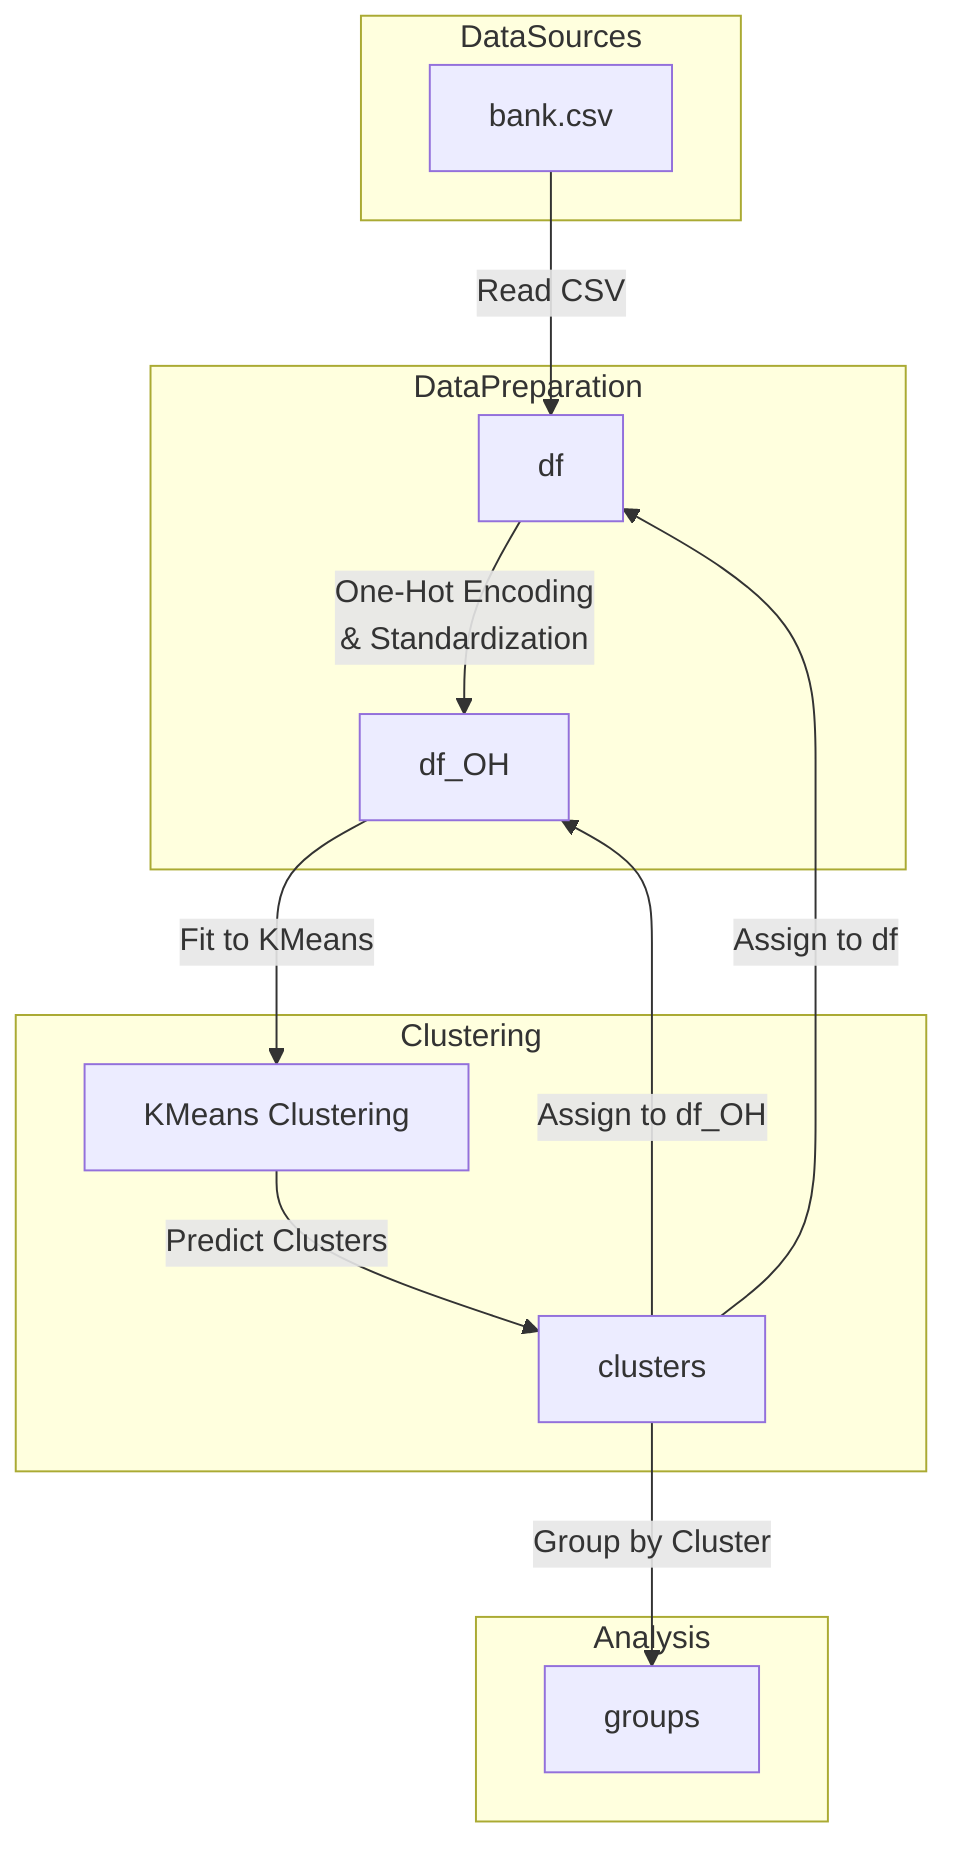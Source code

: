 flowchart TD
    subgraph DataSources
        DS1["bank.csv"]
        %% DS1: Contains details about bank marketing campaigns including customer demographics, job types, and their bank account balance.
    end

    subgraph DataPreparation
        DF["df"]
        %% DF: Initial DataFrame containing the bank marketing dataset processed to drop duplicates and unnecessary columns.
        df_OH["df_OH"]
        %% df_OH: DataFrame with one-hot encoded categorical features and standardized continuous variables.
    end

    subgraph Clustering
        KMeans["KMeans Clustering"]
        %% KMeans: Applying KMeans clustering algorithm with specified hyperparameters.
        Clusters["clusters"]
        %% Clusters: Array containing the cluster labels assigned to each data point based on KMeans clustering.
    end

    subgraph Analysis
        Groups["groups"]
        %% Groups: Aggregated DataFrame showing cluster statistics including min, median, mean, max, and total sum of balances by clusters.
    end

    DS1 -->|"Read CSV"| DF
    DF -->|"One-Hot Encoding\n& Standardization"| df_OH
    df_OH -->|"Fit to KMeans"| KMeans
    KMeans -->|"Predict Clusters"| Clusters
    Clusters -->|"Assign to df"| DF
    Clusters -->|"Assign to df_OH"| df_OH
    Clusters -->|"Group by Cluster"| Groups